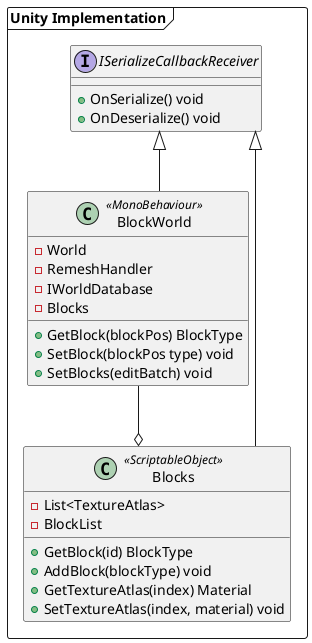 @startuml
skinparam linetype ortho
!$UNITY_IMPLEMENTATION = "true"

frame "Unity Implementation" as UnityImplementation {
    interface ISerializeCallbackReceiver
    ISerializeCallbackReceiver : +OnSerialize() void
    ISerializeCallbackReceiver : +OnDeserialize() void
    ISerializeCallbackReceiver <|-- BlockWorld
    ISerializeCallbackReceiver <|-- Blocks

    class BlockWorld << MonoBehaviour >>
    BlockWorld : -World
    BlockWorld : -RemeshHandler
    BlockWorld : -IWorldDatabase
    BlockWorld : -Blocks
    BlockWorld : +GetBlock(blockPos) BlockType
    BlockWorld : +SetBlock(blockPos type) void
    BlockWorld : +SetBlocks(editBatch) void
    BlockWorld --o Blocks

    class Blocks << ScriptableObject >> 
    Blocks : -List<TextureAtlas>
    Blocks : -BlockList
    Blocks : +GetBlock(id) BlockType
    Blocks : +AddBlock(blockType) void
    Blocks : +GetTextureAtlas(index) Material
    Blocks : +SetTextureAtlas(index, material) void

    !if %variable_exists("$WORLD_COMPONENT")
        BlockWorld --* World
    !endif

    !if %variable_exists("$REMESH_COMPONENT")
        BlockWorld --* RemeshHandler
    !endif

    !if %variable_exists("$TEXTURE_ATLAS_COMPONENT")
        Blocks --* TextureAtlas
    !endif

    !if %variable_exists("$WORLD_DATABASE_COMPONENT")
        BlockWorld --* IWorldDatabase
    !endif

    !if %variable_exists("$BLOCK_TYPES_COMPONENT")
        Blocks --* BlockList
    !endif

    !if %variable_exists("$DATA_TYPES")
        BlockWorld --> BlockPosition
    !endif
}

@enduml
